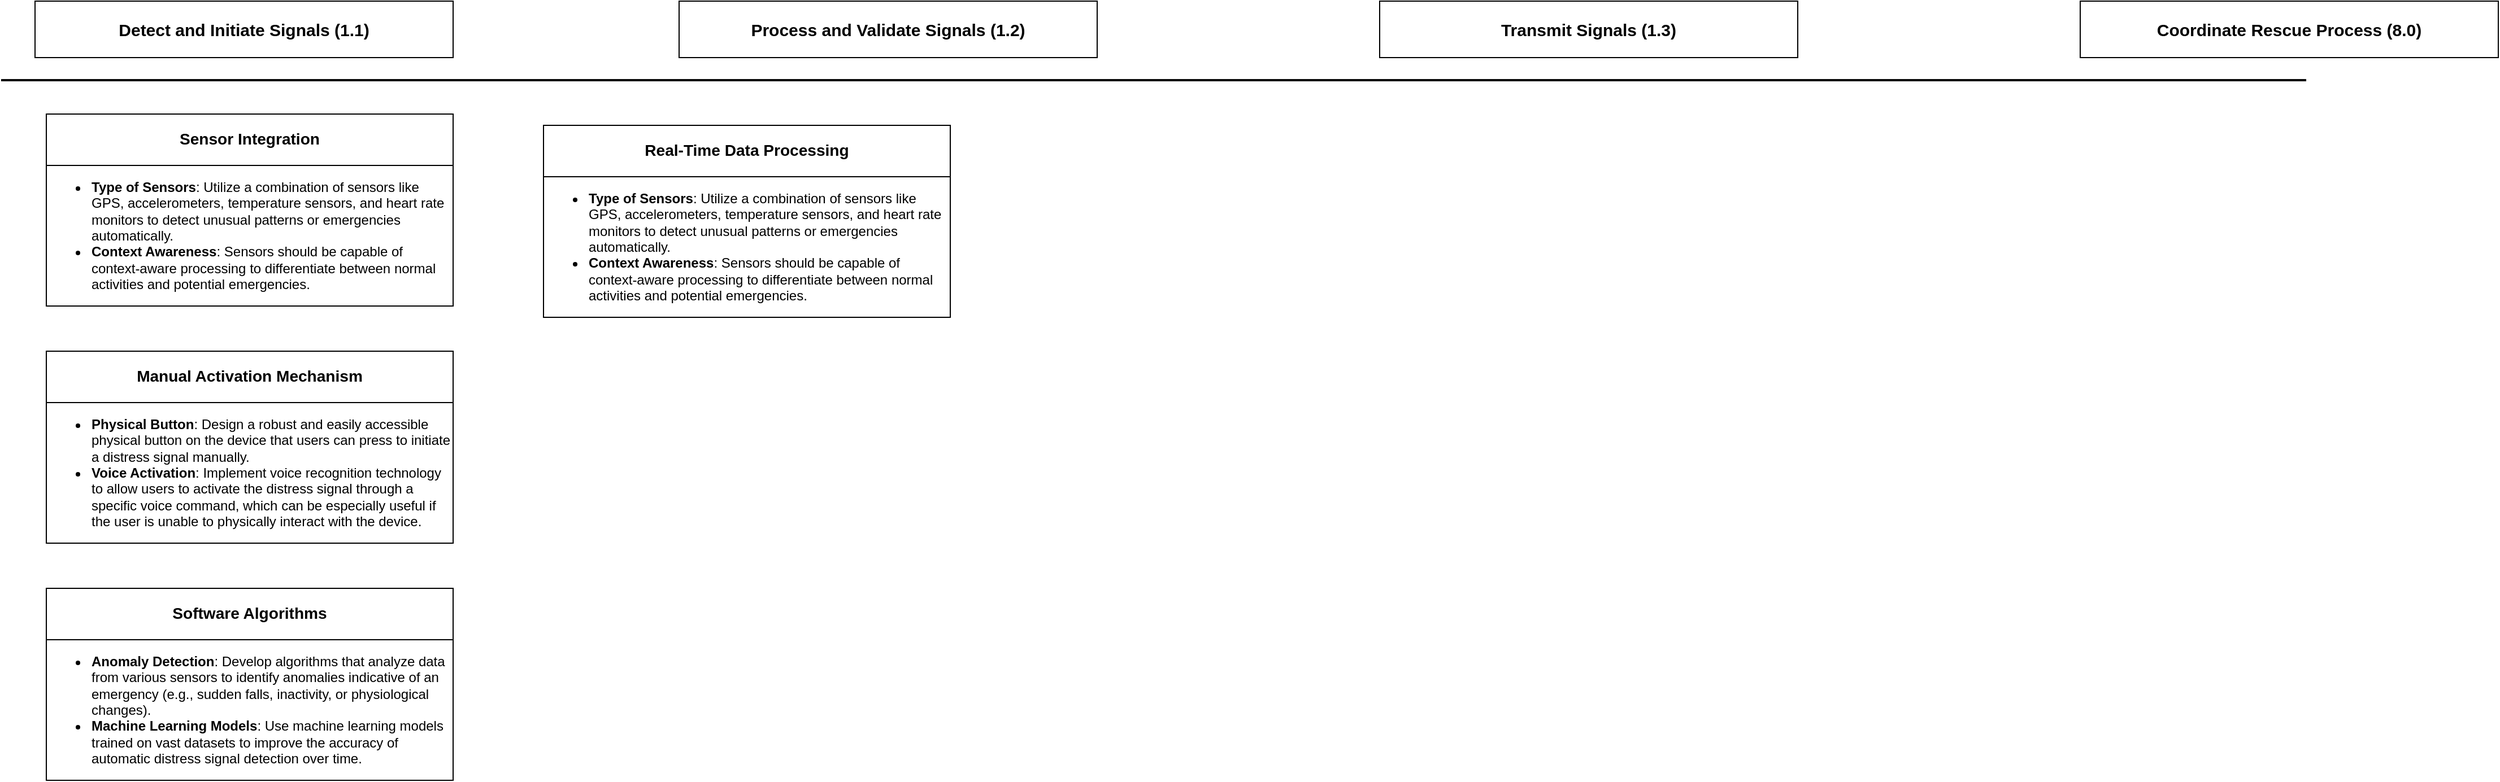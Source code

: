 <mxfile version="24.3.1" type="github">
  <diagram name="Page-1" id="fyQJrKO3HGvpboNa-rPu">
    <mxGraphModel dx="2049" dy="1066" grid="1" gridSize="10" guides="1" tooltips="1" connect="1" arrows="1" fold="1" page="1" pageScale="1" pageWidth="2336" pageHeight="1654" math="0" shadow="0">
      <root>
        <mxCell id="0" />
        <mxCell id="1" parent="0" />
        <mxCell id="Rn9gUrKCNcuoDYYOBClU-2" value="&lt;strong style=&quot;font-size: 15px;&quot;&gt;Detect and Initiate Signals (1.1)&lt;/strong&gt;" style="whiteSpace=wrap;html=1;align=center;fontSize=15;" vertex="1" parent="1">
          <mxGeometry x="190" y="200" width="370" height="50" as="geometry" />
        </mxCell>
        <mxCell id="Rn9gUrKCNcuoDYYOBClU-6" value="" style="endArrow=none;html=1;rounded=0;strokeWidth=2;" edge="1" parent="1">
          <mxGeometry relative="1" as="geometry">
            <mxPoint x="160" y="270" as="sourcePoint" />
            <mxPoint x="2200" y="270" as="targetPoint" />
          </mxGeometry>
        </mxCell>
        <mxCell id="Rn9gUrKCNcuoDYYOBClU-21" value="&lt;h3 style=&quot;text-align: center;&quot;&gt;Sensor Integration&lt;/h3&gt;&lt;hr size=&quot;1&quot; style=&quot;border-style:solid;&quot;&gt;&lt;ul&gt;&lt;li&gt;&lt;strong&gt;&lt;strong style=&quot;background-color: initial;&quot;&gt;Type of Sensors&lt;/strong&gt;&lt;span style=&quot;background-color: initial; font-weight: normal;&quot;&gt;: Utilize a combination of sensors like GPS, accelerometers, temperature sensors, and heart rate monitors to detect unusual patterns or emergencies automatically.&lt;/span&gt;&lt;br&gt;&lt;/strong&gt;&lt;/li&gt;&lt;li&gt;&lt;strong&gt;Context Awareness&lt;/strong&gt;: Sensors should be capable of context-aware processing to differentiate between normal activities and potential emergencies.&lt;/li&gt;&lt;/ul&gt;" style="verticalAlign=top;align=left;overflow=fill;html=1;whiteSpace=wrap;" vertex="1" parent="1">
          <mxGeometry x="200" y="300" width="360" height="170" as="geometry" />
        </mxCell>
        <mxCell id="Rn9gUrKCNcuoDYYOBClU-22" value="&lt;h3 style=&quot;text-align: center;&quot;&gt;Manual Activation Mechanism&lt;/h3&gt;&lt;hr size=&quot;1&quot; style=&quot;border-style:solid;&quot;&gt;&lt;ul&gt;&lt;li&gt;&lt;strong&gt;Physical Button&lt;/strong&gt;: Design a robust and easily accessible physical button on the device that users can press to initiate a distress signal manually.&lt;/li&gt;&lt;li&gt;&lt;strong&gt;Voice Activation&lt;/strong&gt;: Implement voice recognition technology to allow users to activate the distress signal through a specific voice command, which can be especially useful if the user is unable to physically interact with the device.&lt;/li&gt;&lt;/ul&gt;" style="verticalAlign=top;align=left;overflow=fill;html=1;whiteSpace=wrap;" vertex="1" parent="1">
          <mxGeometry x="200" y="510" width="360" height="170" as="geometry" />
        </mxCell>
        <mxCell id="Rn9gUrKCNcuoDYYOBClU-24" value="&lt;h3 style=&quot;text-align: center;&quot;&gt;Software Algorithms&lt;/h3&gt;&lt;hr size=&quot;1&quot; style=&quot;border-style:solid;&quot;&gt;&lt;ul&gt;&lt;li&gt;&lt;strong&gt;Anomaly Detection&lt;/strong&gt;: Develop algorithms that analyze data from various sensors to identify anomalies indicative of an emergency (e.g., sudden falls, inactivity, or physiological changes).&lt;/li&gt;&lt;li&gt;&lt;strong&gt;Machine Learning Models&lt;/strong&gt;: Use machine learning models trained on vast datasets to improve the accuracy of automatic distress signal detection over time.&lt;/li&gt;&lt;/ul&gt;" style="verticalAlign=top;align=left;overflow=fill;html=1;whiteSpace=wrap;" vertex="1" parent="1">
          <mxGeometry x="200" y="720" width="360" height="170" as="geometry" />
        </mxCell>
        <mxCell id="Rn9gUrKCNcuoDYYOBClU-25" value="&lt;strong style=&quot;font-size: 15px;&quot;&gt;Process and Validate Signals (1.2)&lt;/strong&gt;" style="whiteSpace=wrap;html=1;align=center;fontSize=15;" vertex="1" parent="1">
          <mxGeometry x="760" y="200" width="370" height="50" as="geometry" />
        </mxCell>
        <mxCell id="Rn9gUrKCNcuoDYYOBClU-26" value="&lt;strong style=&quot;font-size: 15px;&quot;&gt;Transmit Signals (1.3)&lt;/strong&gt;" style="whiteSpace=wrap;html=1;align=center;fontSize=15;" vertex="1" parent="1">
          <mxGeometry x="1380" y="200" width="370" height="50" as="geometry" />
        </mxCell>
        <mxCell id="Rn9gUrKCNcuoDYYOBClU-27" value="&lt;strong style=&quot;font-size: 15px;&quot;&gt;Coordinate Rescue Process (8.0)&lt;/strong&gt;" style="whiteSpace=wrap;html=1;align=center;fontSize=15;" vertex="1" parent="1">
          <mxGeometry x="2000" y="200" width="370" height="50" as="geometry" />
        </mxCell>
        <mxCell id="Rn9gUrKCNcuoDYYOBClU-28" value="&lt;h3 style=&quot;text-align: center;&quot;&gt;&lt;strong&gt;Real-Time Data Processing&lt;/strong&gt;&lt;/h3&gt;&lt;hr size=&quot;1&quot; style=&quot;border-style:solid;&quot;&gt;&lt;ul&gt;&lt;li&gt;&lt;strong&gt;&lt;strong style=&quot;background-color: initial;&quot;&gt;Type of Sensors&lt;/strong&gt;&lt;span style=&quot;background-color: initial; font-weight: normal;&quot;&gt;: Utilize a combination of sensors like GPS, accelerometers, temperature sensors, and heart rate monitors to detect unusual patterns or emergencies automatically.&lt;/span&gt;&lt;br&gt;&lt;/strong&gt;&lt;/li&gt;&lt;li&gt;&lt;strong&gt;Context Awareness&lt;/strong&gt;: Sensors should be capable of context-aware processing to differentiate between normal activities and potential emergencies.&lt;/li&gt;&lt;/ul&gt;" style="verticalAlign=top;align=left;overflow=fill;html=1;whiteSpace=wrap;" vertex="1" parent="1">
          <mxGeometry x="640" y="310" width="360" height="170" as="geometry" />
        </mxCell>
      </root>
    </mxGraphModel>
  </diagram>
</mxfile>
